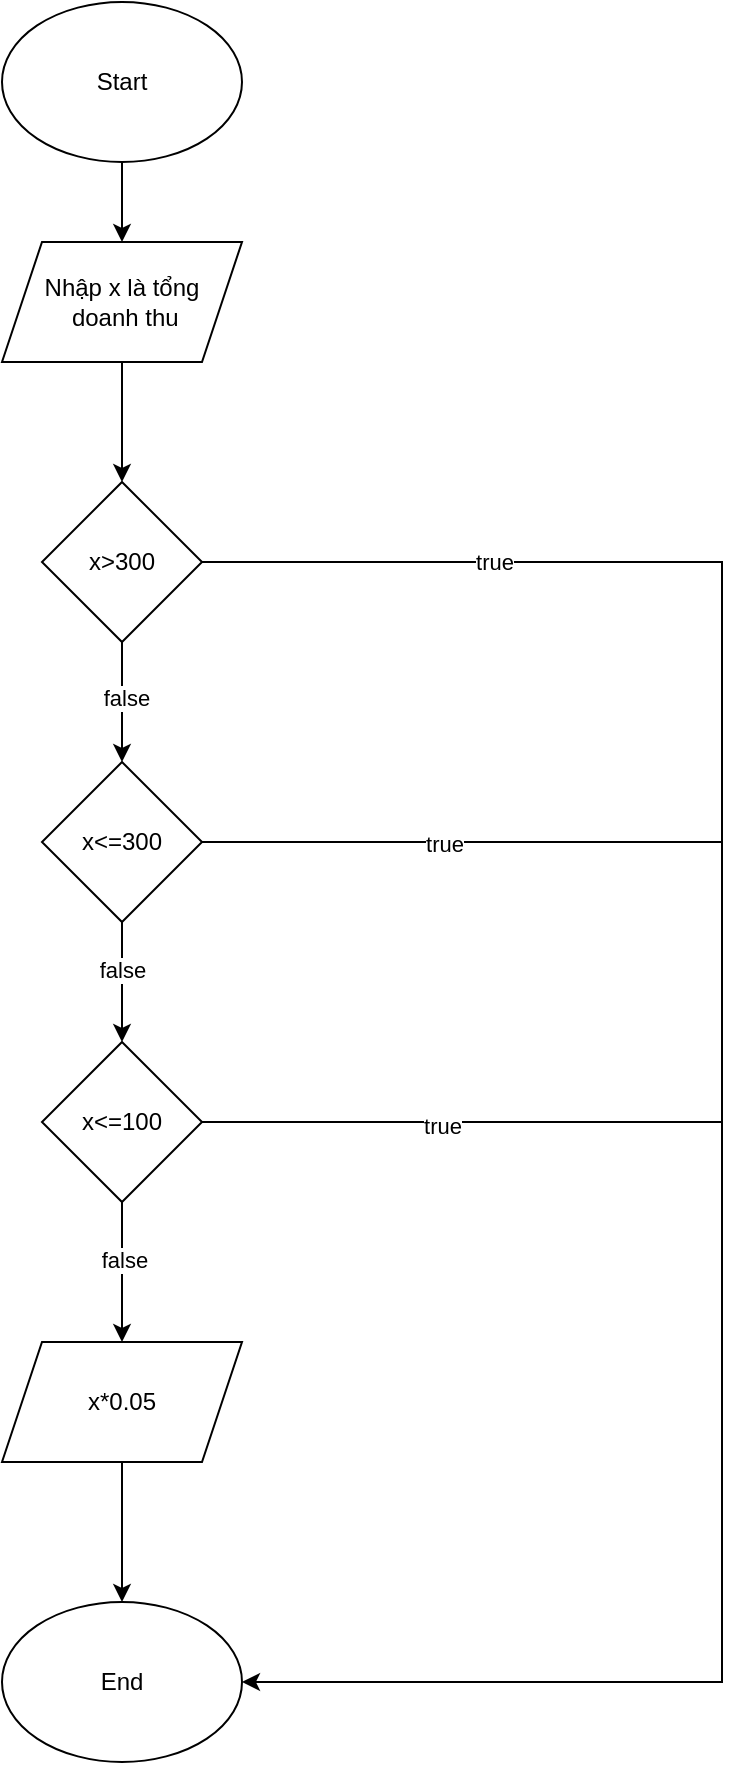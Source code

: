 <mxfile version="20.8.16" type="device"><diagram name="Trang-1" id="sCoyGk5GkdXOhOIeRUDe"><mxGraphModel dx="1098" dy="820" grid="1" gridSize="10" guides="1" tooltips="1" connect="1" arrows="1" fold="1" page="1" pageScale="1" pageWidth="827" pageHeight="1169" math="0" shadow="0"><root><mxCell id="0"/><mxCell id="1" parent="0"/><mxCell id="TZOeDKAYfKmt1bzTCTPN-3" style="edgeStyle=orthogonalEdgeStyle;rounded=0;orthogonalLoop=1;jettySize=auto;html=1;exitX=0.5;exitY=1;exitDx=0;exitDy=0;" parent="1" source="TZOeDKAYfKmt1bzTCTPN-1" target="TZOeDKAYfKmt1bzTCTPN-2" edge="1"><mxGeometry relative="1" as="geometry"/></mxCell><mxCell id="TZOeDKAYfKmt1bzTCTPN-1" value="&lt;font style=&quot;vertical-align: inherit;&quot;&gt;&lt;font style=&quot;vertical-align: inherit;&quot;&gt;Start&lt;/font&gt;&lt;/font&gt;" style="ellipse;whiteSpace=wrap;html=1;" parent="1" vertex="1"><mxGeometry x="360" width="120" height="80" as="geometry"/></mxCell><mxCell id="TZOeDKAYfKmt1bzTCTPN-5" style="edgeStyle=orthogonalEdgeStyle;rounded=0;orthogonalLoop=1;jettySize=auto;html=1;exitX=0.5;exitY=1;exitDx=0;exitDy=0;entryX=0.5;entryY=0;entryDx=0;entryDy=0;" parent="1" source="TZOeDKAYfKmt1bzTCTPN-2" target="TZOeDKAYfKmt1bzTCTPN-4" edge="1"><mxGeometry relative="1" as="geometry"/></mxCell><mxCell id="TZOeDKAYfKmt1bzTCTPN-2" value="&lt;font style=&quot;vertical-align: inherit;&quot;&gt;&lt;font style=&quot;vertical-align: inherit;&quot;&gt;Nhập x là tổng&lt;br&gt;&amp;nbsp;doanh thu&lt;/font&gt;&lt;/font&gt;" style="shape=parallelogram;perimeter=parallelogramPerimeter;whiteSpace=wrap;html=1;fixedSize=1;" parent="1" vertex="1"><mxGeometry x="360" y="120" width="120" height="60" as="geometry"/></mxCell><mxCell id="TZOeDKAYfKmt1bzTCTPN-8" style="edgeStyle=orthogonalEdgeStyle;rounded=0;orthogonalLoop=1;jettySize=auto;html=1;exitX=0.5;exitY=1;exitDx=0;exitDy=0;entryX=0.5;entryY=0;entryDx=0;entryDy=0;" parent="1" source="TZOeDKAYfKmt1bzTCTPN-4" target="TZOeDKAYfKmt1bzTCTPN-6" edge="1"><mxGeometry relative="1" as="geometry"/></mxCell><mxCell id="TZOeDKAYfKmt1bzTCTPN-15" value="&lt;font style=&quot;vertical-align: inherit;&quot;&gt;&lt;font style=&quot;vertical-align: inherit;&quot;&gt;false&lt;/font&gt;&lt;/font&gt;" style="edgeLabel;html=1;align=center;verticalAlign=middle;resizable=0;points=[];" parent="TZOeDKAYfKmt1bzTCTPN-8" vertex="1" connectable="0"><mxGeometry x="-0.067" y="2" relative="1" as="geometry"><mxPoint as="offset"/></mxGeometry></mxCell><mxCell id="TZOeDKAYfKmt1bzTCTPN-4" value="&lt;font style=&quot;vertical-align: inherit;&quot;&gt;&lt;font style=&quot;vertical-align: inherit;&quot;&gt;x&amp;gt;300&lt;/font&gt;&lt;/font&gt;" style="rhombus;whiteSpace=wrap;html=1;" parent="1" vertex="1"><mxGeometry x="380" y="240" width="80" height="80" as="geometry"/></mxCell><mxCell id="TZOeDKAYfKmt1bzTCTPN-9" style="edgeStyle=orthogonalEdgeStyle;rounded=0;orthogonalLoop=1;jettySize=auto;html=1;exitX=0.5;exitY=1;exitDx=0;exitDy=0;entryX=0.5;entryY=0;entryDx=0;entryDy=0;" parent="1" source="TZOeDKAYfKmt1bzTCTPN-6" target="TZOeDKAYfKmt1bzTCTPN-7" edge="1"><mxGeometry relative="1" as="geometry"/></mxCell><mxCell id="TZOeDKAYfKmt1bzTCTPN-16" value="&lt;font style=&quot;vertical-align: inherit;&quot;&gt;&lt;font style=&quot;vertical-align: inherit;&quot;&gt;false&lt;/font&gt;&lt;/font&gt;" style="edgeLabel;html=1;align=center;verticalAlign=middle;resizable=0;points=[];" parent="TZOeDKAYfKmt1bzTCTPN-9" vertex="1" connectable="0"><mxGeometry x="-0.2" relative="1" as="geometry"><mxPoint as="offset"/></mxGeometry></mxCell><mxCell id="TZOeDKAYfKmt1bzTCTPN-6" value="&lt;font style=&quot;vertical-align: inherit;&quot;&gt;&lt;font style=&quot;vertical-align: inherit;&quot;&gt;x&amp;lt;=300&lt;/font&gt;&lt;/font&gt;" style="rhombus;whiteSpace=wrap;html=1;" parent="1" vertex="1"><mxGeometry x="380" y="380" width="80" height="80" as="geometry"/></mxCell><mxCell id="TZOeDKAYfKmt1bzTCTPN-11" style="edgeStyle=orthogonalEdgeStyle;rounded=0;orthogonalLoop=1;jettySize=auto;html=1;exitX=0.5;exitY=1;exitDx=0;exitDy=0;entryX=0.5;entryY=0;entryDx=0;entryDy=0;" parent="1" source="TZOeDKAYfKmt1bzTCTPN-7" target="TZOeDKAYfKmt1bzTCTPN-10" edge="1"><mxGeometry relative="1" as="geometry"/></mxCell><mxCell id="TZOeDKAYfKmt1bzTCTPN-17" value="&lt;font style=&quot;vertical-align: inherit;&quot;&gt;&lt;font style=&quot;vertical-align: inherit;&quot;&gt;false&lt;br&gt;&lt;/font&gt;&lt;/font&gt;" style="edgeLabel;html=1;align=center;verticalAlign=middle;resizable=0;points=[];" parent="TZOeDKAYfKmt1bzTCTPN-11" vertex="1" connectable="0"><mxGeometry x="-0.171" y="1" relative="1" as="geometry"><mxPoint as="offset"/></mxGeometry></mxCell><mxCell id="TZOeDKAYfKmt1bzTCTPN-7" value="&lt;font style=&quot;vertical-align: inherit;&quot;&gt;&lt;font style=&quot;vertical-align: inherit;&quot;&gt;x&amp;lt;=100&lt;/font&gt;&lt;/font&gt;" style="rhombus;whiteSpace=wrap;html=1;" parent="1" vertex="1"><mxGeometry x="380" y="520" width="80" height="80" as="geometry"/></mxCell><mxCell id="TZOeDKAYfKmt1bzTCTPN-21" style="edgeStyle=orthogonalEdgeStyle;rounded=0;orthogonalLoop=1;jettySize=auto;html=1;exitX=0.5;exitY=1;exitDx=0;exitDy=0;" parent="1" source="TZOeDKAYfKmt1bzTCTPN-10" edge="1"><mxGeometry relative="1" as="geometry"><mxPoint x="420" y="800" as="targetPoint"/></mxGeometry></mxCell><mxCell id="TZOeDKAYfKmt1bzTCTPN-10" value="&lt;font style=&quot;vertical-align: inherit;&quot;&gt;&lt;font style=&quot;vertical-align: inherit;&quot;&gt;x*0.05&lt;/font&gt;&lt;/font&gt;" style="shape=parallelogram;perimeter=parallelogramPerimeter;whiteSpace=wrap;html=1;fixedSize=1;" parent="1" vertex="1"><mxGeometry x="360" y="670" width="120" height="60" as="geometry"/></mxCell><mxCell id="TZOeDKAYfKmt1bzTCTPN-12" style="edgeStyle=orthogonalEdgeStyle;rounded=0;orthogonalLoop=1;jettySize=auto;html=1;exitX=1;exitY=0.5;exitDx=0;exitDy=0;entryX=1;entryY=0.5;entryDx=0;entryDy=0;" parent="1" source="TZOeDKAYfKmt1bzTCTPN-4" target="TZOeDKAYfKmt1bzTCTPN-22" edge="1"><mxGeometry relative="1" as="geometry"><Array as="points"><mxPoint x="720" y="280"/><mxPoint x="720" y="840"/></Array></mxGeometry></mxCell><mxCell id="TZOeDKAYfKmt1bzTCTPN-18" value="&lt;font style=&quot;vertical-align: inherit;&quot;&gt;&lt;font style=&quot;vertical-align: inherit;&quot;&gt;true&lt;/font&gt;&lt;/font&gt;" style="edgeLabel;html=1;align=center;verticalAlign=middle;resizable=0;points=[];" parent="TZOeDKAYfKmt1bzTCTPN-12" vertex="1" connectable="0"><mxGeometry x="-0.725" relative="1" as="geometry"><mxPoint as="offset"/></mxGeometry></mxCell><mxCell id="TZOeDKAYfKmt1bzTCTPN-13" value="" style="endArrow=none;html=1;rounded=0;entryX=1;entryY=0.5;entryDx=0;entryDy=0;" parent="1" target="TZOeDKAYfKmt1bzTCTPN-6" edge="1"><mxGeometry width="50" height="50" relative="1" as="geometry"><mxPoint x="720" y="420" as="sourcePoint"/><mxPoint x="440" y="430" as="targetPoint"/></mxGeometry></mxCell><mxCell id="TZOeDKAYfKmt1bzTCTPN-19" value="&lt;font style=&quot;vertical-align: inherit;&quot;&gt;&lt;font style=&quot;vertical-align: inherit;&quot;&gt;true&lt;/font&gt;&lt;/font&gt;" style="edgeLabel;html=1;align=center;verticalAlign=middle;resizable=0;points=[];" parent="TZOeDKAYfKmt1bzTCTPN-13" vertex="1" connectable="0"><mxGeometry x="0.069" y="1" relative="1" as="geometry"><mxPoint as="offset"/></mxGeometry></mxCell><mxCell id="TZOeDKAYfKmt1bzTCTPN-14" value="" style="endArrow=none;html=1;rounded=0;entryX=1;entryY=0.5;entryDx=0;entryDy=0;" parent="1" target="TZOeDKAYfKmt1bzTCTPN-7" edge="1"><mxGeometry width="50" height="50" relative="1" as="geometry"><mxPoint x="720" y="560" as="sourcePoint"/><mxPoint x="440" y="530" as="targetPoint"/></mxGeometry></mxCell><mxCell id="TZOeDKAYfKmt1bzTCTPN-20" value="&lt;font style=&quot;vertical-align: inherit;&quot;&gt;&lt;font style=&quot;vertical-align: inherit;&quot;&gt;true&lt;/font&gt;&lt;/font&gt;" style="edgeLabel;html=1;align=center;verticalAlign=middle;resizable=0;points=[];" parent="TZOeDKAYfKmt1bzTCTPN-14" vertex="1" connectable="0"><mxGeometry x="0.077" y="2" relative="1" as="geometry"><mxPoint as="offset"/></mxGeometry></mxCell><mxCell id="TZOeDKAYfKmt1bzTCTPN-22" value="&lt;font style=&quot;vertical-align: inherit;&quot;&gt;&lt;font style=&quot;vertical-align: inherit;&quot;&gt;End&lt;/font&gt;&lt;/font&gt;" style="ellipse;whiteSpace=wrap;html=1;" parent="1" vertex="1"><mxGeometry x="360" y="800" width="120" height="80" as="geometry"/></mxCell></root></mxGraphModel></diagram></mxfile>